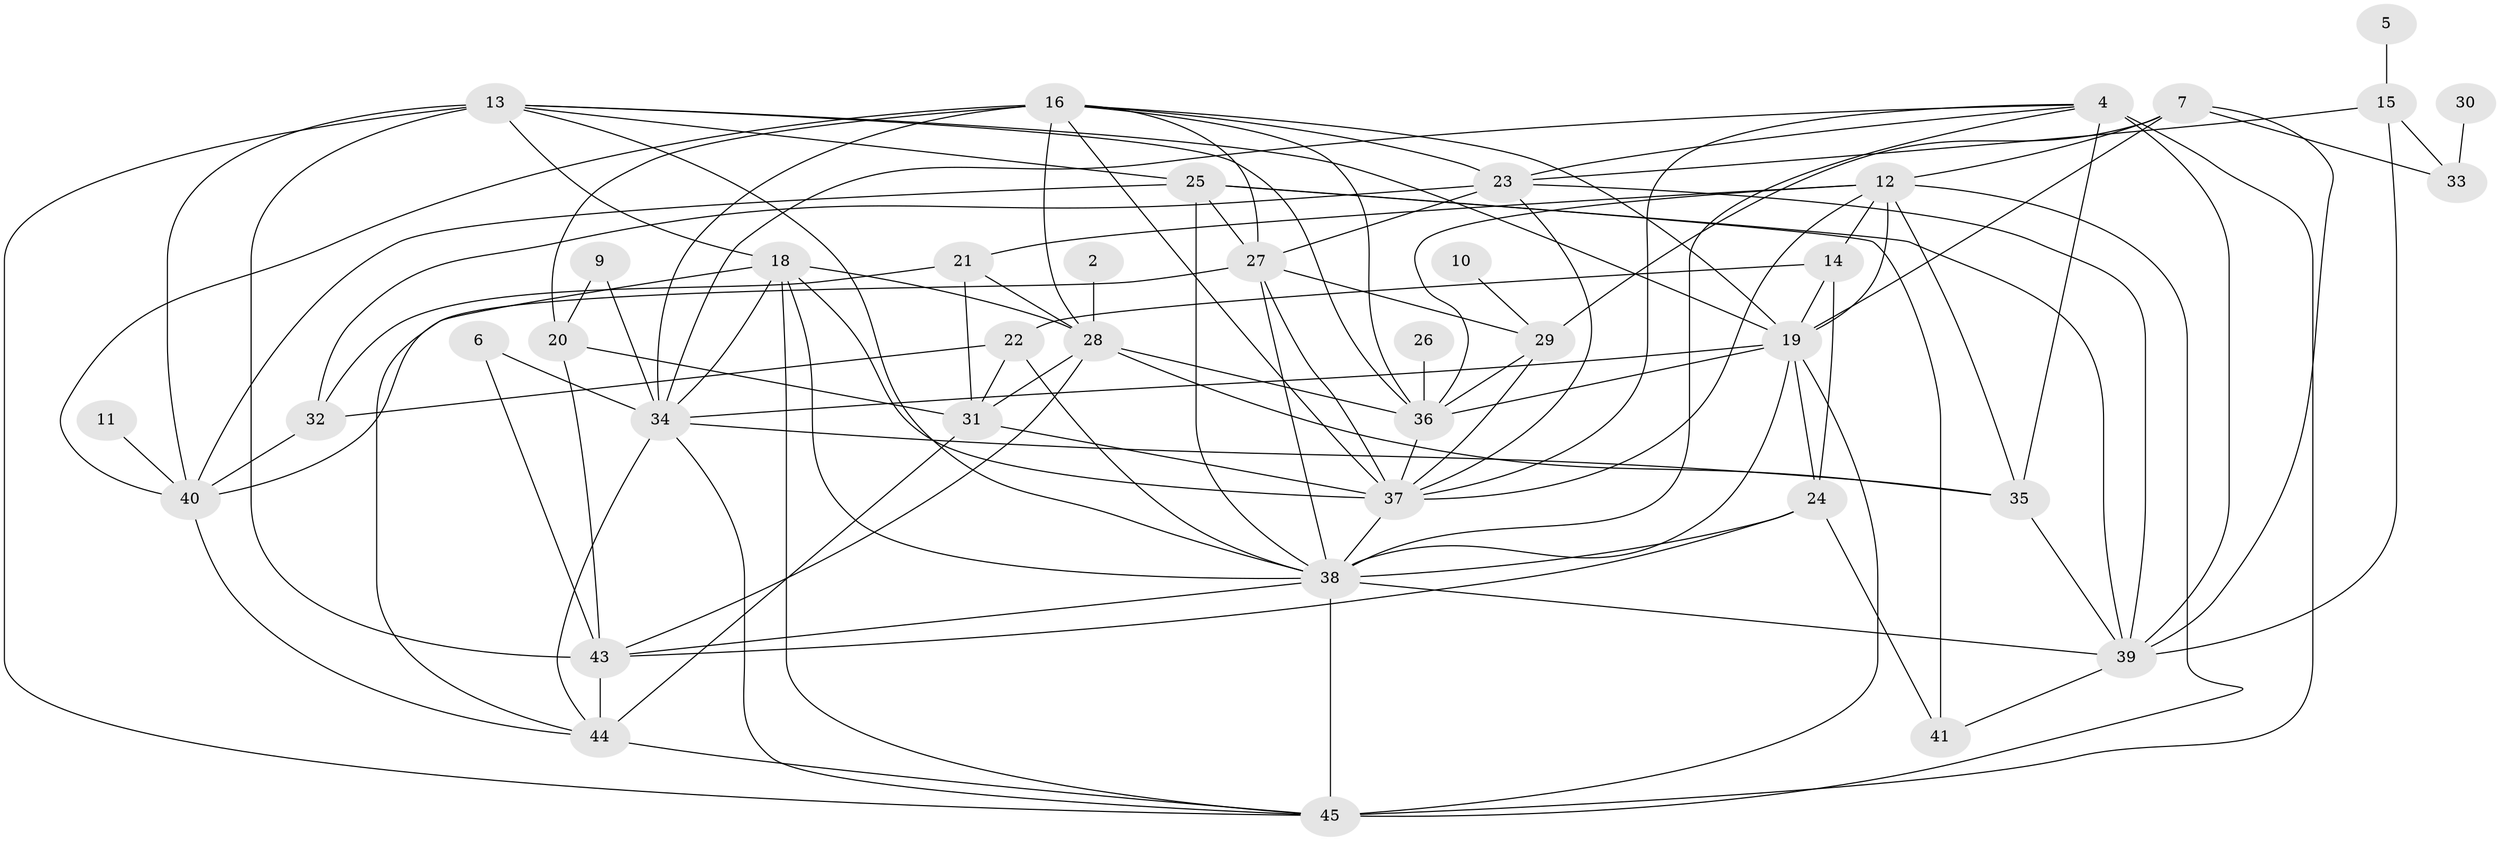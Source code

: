 // original degree distribution, {0: 0.03355704697986577, 5: 0.10067114093959731, 1: 0.15436241610738255, 4: 0.19463087248322147, 2: 0.19463087248322147, 6: 0.08053691275167785, 3: 0.2348993288590604, 7: 0.006711409395973154}
// Generated by graph-tools (version 1.1) at 2025/35/03/04/25 23:35:57]
// undirected, 40 vertices, 109 edges
graph export_dot {
  node [color=gray90,style=filled];
  2;
  4;
  5;
  6;
  7;
  9;
  10;
  11;
  12;
  13;
  14;
  15;
  16;
  18;
  19;
  20;
  21;
  22;
  23;
  24;
  25;
  26;
  27;
  28;
  29;
  30;
  31;
  32;
  33;
  34;
  35;
  36;
  37;
  38;
  39;
  40;
  41;
  43;
  44;
  45;
  2 -- 28 [weight=1.0];
  4 -- 23 [weight=1.0];
  4 -- 34 [weight=1.0];
  4 -- 35 [weight=1.0];
  4 -- 37 [weight=1.0];
  4 -- 38 [weight=2.0];
  4 -- 39 [weight=3.0];
  4 -- 45 [weight=3.0];
  5 -- 15 [weight=1.0];
  6 -- 34 [weight=2.0];
  6 -- 43 [weight=1.0];
  7 -- 12 [weight=1.0];
  7 -- 19 [weight=1.0];
  7 -- 29 [weight=1.0];
  7 -- 33 [weight=1.0];
  7 -- 39 [weight=1.0];
  9 -- 20 [weight=1.0];
  9 -- 34 [weight=1.0];
  10 -- 29 [weight=1.0];
  11 -- 40 [weight=1.0];
  12 -- 14 [weight=1.0];
  12 -- 19 [weight=1.0];
  12 -- 21 [weight=1.0];
  12 -- 35 [weight=1.0];
  12 -- 36 [weight=1.0];
  12 -- 37 [weight=1.0];
  12 -- 45 [weight=1.0];
  13 -- 18 [weight=2.0];
  13 -- 19 [weight=1.0];
  13 -- 25 [weight=1.0];
  13 -- 36 [weight=1.0];
  13 -- 38 [weight=1.0];
  13 -- 40 [weight=1.0];
  13 -- 43 [weight=1.0];
  13 -- 45 [weight=1.0];
  14 -- 19 [weight=1.0];
  14 -- 22 [weight=1.0];
  14 -- 24 [weight=1.0];
  15 -- 23 [weight=1.0];
  15 -- 33 [weight=1.0];
  15 -- 39 [weight=1.0];
  16 -- 19 [weight=1.0];
  16 -- 20 [weight=1.0];
  16 -- 23 [weight=1.0];
  16 -- 27 [weight=1.0];
  16 -- 28 [weight=1.0];
  16 -- 34 [weight=2.0];
  16 -- 36 [weight=1.0];
  16 -- 37 [weight=1.0];
  16 -- 40 [weight=1.0];
  18 -- 28 [weight=1.0];
  18 -- 34 [weight=1.0];
  18 -- 37 [weight=1.0];
  18 -- 38 [weight=1.0];
  18 -- 44 [weight=1.0];
  18 -- 45 [weight=1.0];
  19 -- 24 [weight=1.0];
  19 -- 34 [weight=1.0];
  19 -- 36 [weight=1.0];
  19 -- 38 [weight=2.0];
  19 -- 45 [weight=1.0];
  20 -- 31 [weight=1.0];
  20 -- 43 [weight=1.0];
  21 -- 28 [weight=1.0];
  21 -- 31 [weight=1.0];
  21 -- 32 [weight=1.0];
  22 -- 31 [weight=1.0];
  22 -- 32 [weight=2.0];
  22 -- 38 [weight=1.0];
  23 -- 27 [weight=1.0];
  23 -- 32 [weight=1.0];
  23 -- 37 [weight=1.0];
  23 -- 39 [weight=1.0];
  24 -- 38 [weight=1.0];
  24 -- 41 [weight=1.0];
  24 -- 43 [weight=1.0];
  25 -- 27 [weight=1.0];
  25 -- 38 [weight=1.0];
  25 -- 39 [weight=1.0];
  25 -- 40 [weight=1.0];
  25 -- 41 [weight=1.0];
  26 -- 36 [weight=1.0];
  27 -- 29 [weight=2.0];
  27 -- 37 [weight=1.0];
  27 -- 38 [weight=2.0];
  27 -- 40 [weight=1.0];
  28 -- 31 [weight=1.0];
  28 -- 35 [weight=1.0];
  28 -- 36 [weight=1.0];
  28 -- 43 [weight=1.0];
  29 -- 36 [weight=1.0];
  29 -- 37 [weight=1.0];
  30 -- 33 [weight=1.0];
  31 -- 37 [weight=1.0];
  31 -- 44 [weight=1.0];
  32 -- 40 [weight=1.0];
  34 -- 35 [weight=1.0];
  34 -- 44 [weight=1.0];
  34 -- 45 [weight=1.0];
  35 -- 39 [weight=1.0];
  36 -- 37 [weight=1.0];
  37 -- 38 [weight=1.0];
  38 -- 39 [weight=1.0];
  38 -- 43 [weight=1.0];
  38 -- 45 [weight=1.0];
  39 -- 41 [weight=1.0];
  40 -- 44 [weight=1.0];
  43 -- 44 [weight=1.0];
  44 -- 45 [weight=2.0];
}
